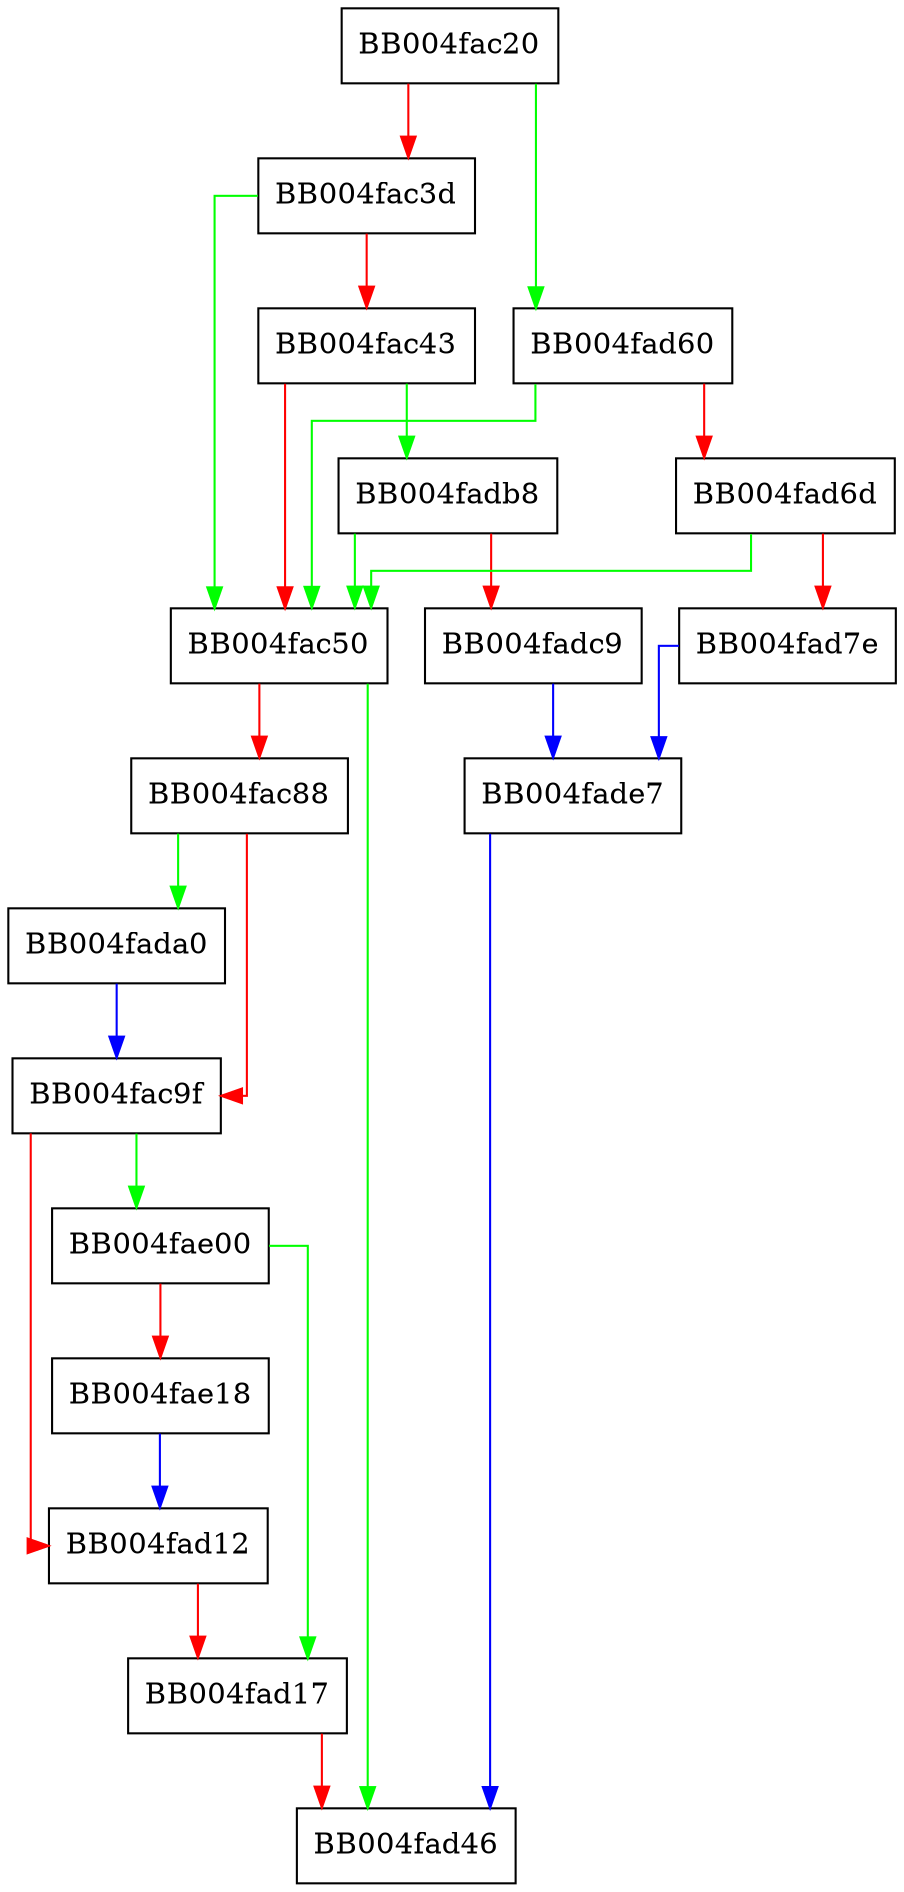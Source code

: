 digraph ch_on_handshake_alert {
  node [shape="box"];
  graph [splines=ortho];
  BB004fac20 -> BB004fad60 [color="green"];
  BB004fac20 -> BB004fac3d [color="red"];
  BB004fac3d -> BB004fac50 [color="green"];
  BB004fac3d -> BB004fac43 [color="red"];
  BB004fac43 -> BB004fadb8 [color="green"];
  BB004fac43 -> BB004fac50 [color="red"];
  BB004fac50 -> BB004fad46 [color="green"];
  BB004fac50 -> BB004fac88 [color="red"];
  BB004fac88 -> BB004fada0 [color="green"];
  BB004fac88 -> BB004fac9f [color="red"];
  BB004fac9f -> BB004fae00 [color="green"];
  BB004fac9f -> BB004fad12 [color="red"];
  BB004fad12 -> BB004fad17 [color="red"];
  BB004fad17 -> BB004fad46 [color="red"];
  BB004fad60 -> BB004fac50 [color="green"];
  BB004fad60 -> BB004fad6d [color="red"];
  BB004fad6d -> BB004fac50 [color="green"];
  BB004fad6d -> BB004fad7e [color="red"];
  BB004fad7e -> BB004fade7 [color="blue"];
  BB004fada0 -> BB004fac9f [color="blue"];
  BB004fadb8 -> BB004fac50 [color="green"];
  BB004fadb8 -> BB004fadc9 [color="red"];
  BB004fadc9 -> BB004fade7 [color="blue"];
  BB004fade7 -> BB004fad46 [color="blue"];
  BB004fae00 -> BB004fad17 [color="green"];
  BB004fae00 -> BB004fae18 [color="red"];
  BB004fae18 -> BB004fad12 [color="blue"];
}